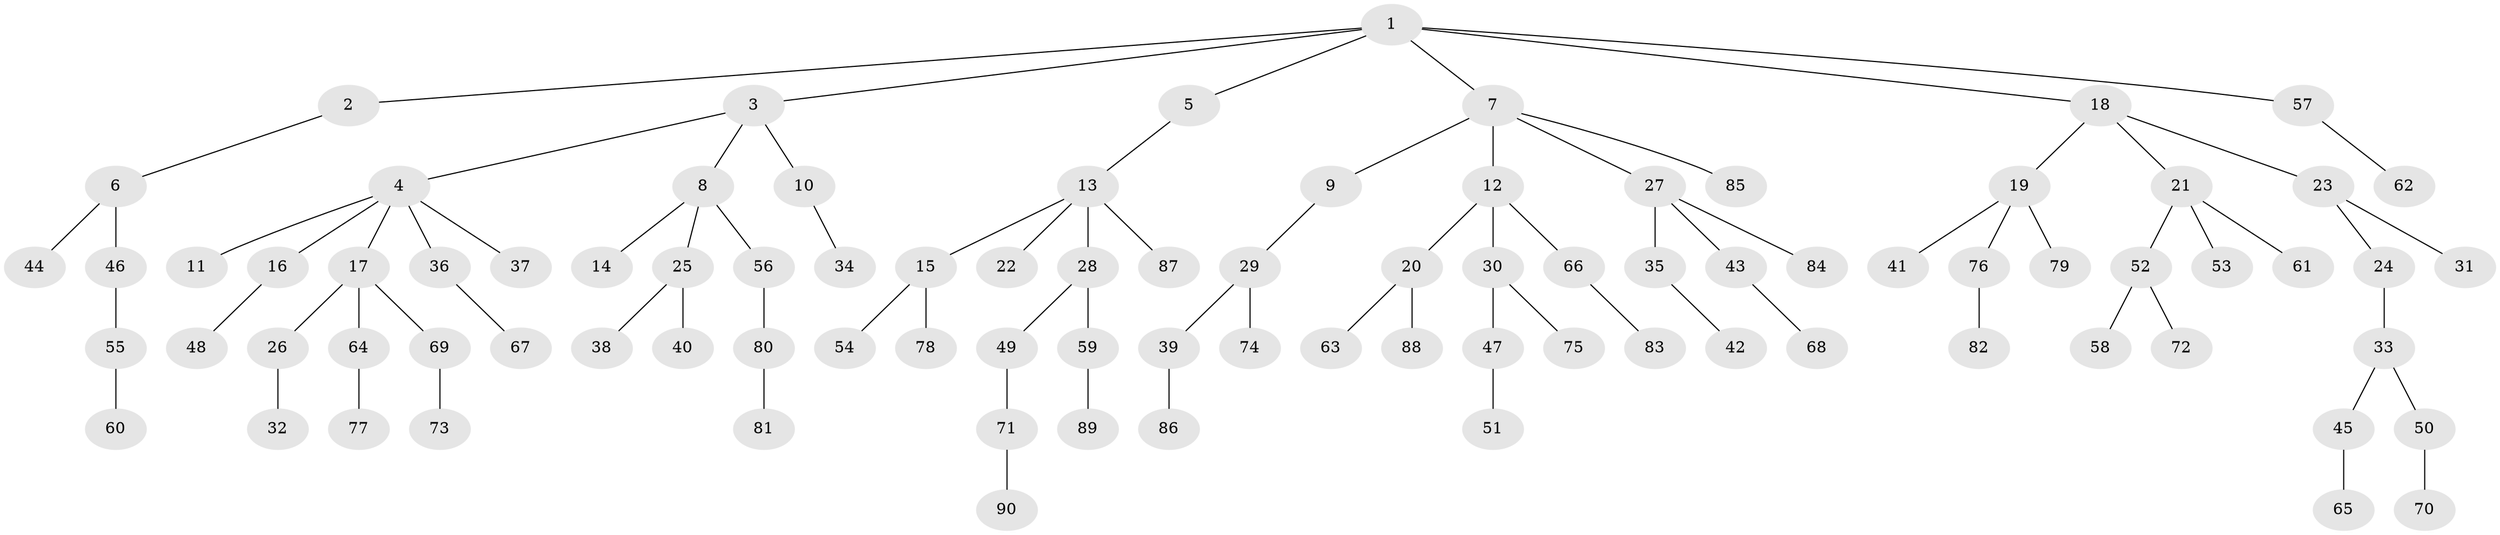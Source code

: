 // coarse degree distribution, {8: 0.017241379310344827, 2: 0.22413793103448276, 4: 0.1206896551724138, 6: 0.017241379310344827, 3: 0.08620689655172414, 1: 0.5344827586206896}
// Generated by graph-tools (version 1.1) at 2025/24/03/03/25 07:24:05]
// undirected, 90 vertices, 89 edges
graph export_dot {
graph [start="1"]
  node [color=gray90,style=filled];
  1;
  2;
  3;
  4;
  5;
  6;
  7;
  8;
  9;
  10;
  11;
  12;
  13;
  14;
  15;
  16;
  17;
  18;
  19;
  20;
  21;
  22;
  23;
  24;
  25;
  26;
  27;
  28;
  29;
  30;
  31;
  32;
  33;
  34;
  35;
  36;
  37;
  38;
  39;
  40;
  41;
  42;
  43;
  44;
  45;
  46;
  47;
  48;
  49;
  50;
  51;
  52;
  53;
  54;
  55;
  56;
  57;
  58;
  59;
  60;
  61;
  62;
  63;
  64;
  65;
  66;
  67;
  68;
  69;
  70;
  71;
  72;
  73;
  74;
  75;
  76;
  77;
  78;
  79;
  80;
  81;
  82;
  83;
  84;
  85;
  86;
  87;
  88;
  89;
  90;
  1 -- 2;
  1 -- 3;
  1 -- 5;
  1 -- 7;
  1 -- 18;
  1 -- 57;
  2 -- 6;
  3 -- 4;
  3 -- 8;
  3 -- 10;
  4 -- 11;
  4 -- 16;
  4 -- 17;
  4 -- 36;
  4 -- 37;
  5 -- 13;
  6 -- 44;
  6 -- 46;
  7 -- 9;
  7 -- 12;
  7 -- 27;
  7 -- 85;
  8 -- 14;
  8 -- 25;
  8 -- 56;
  9 -- 29;
  10 -- 34;
  12 -- 20;
  12 -- 30;
  12 -- 66;
  13 -- 15;
  13 -- 22;
  13 -- 28;
  13 -- 87;
  15 -- 54;
  15 -- 78;
  16 -- 48;
  17 -- 26;
  17 -- 64;
  17 -- 69;
  18 -- 19;
  18 -- 21;
  18 -- 23;
  19 -- 41;
  19 -- 76;
  19 -- 79;
  20 -- 63;
  20 -- 88;
  21 -- 52;
  21 -- 53;
  21 -- 61;
  23 -- 24;
  23 -- 31;
  24 -- 33;
  25 -- 38;
  25 -- 40;
  26 -- 32;
  27 -- 35;
  27 -- 43;
  27 -- 84;
  28 -- 49;
  28 -- 59;
  29 -- 39;
  29 -- 74;
  30 -- 47;
  30 -- 75;
  33 -- 45;
  33 -- 50;
  35 -- 42;
  36 -- 67;
  39 -- 86;
  43 -- 68;
  45 -- 65;
  46 -- 55;
  47 -- 51;
  49 -- 71;
  50 -- 70;
  52 -- 58;
  52 -- 72;
  55 -- 60;
  56 -- 80;
  57 -- 62;
  59 -- 89;
  64 -- 77;
  66 -- 83;
  69 -- 73;
  71 -- 90;
  76 -- 82;
  80 -- 81;
}
